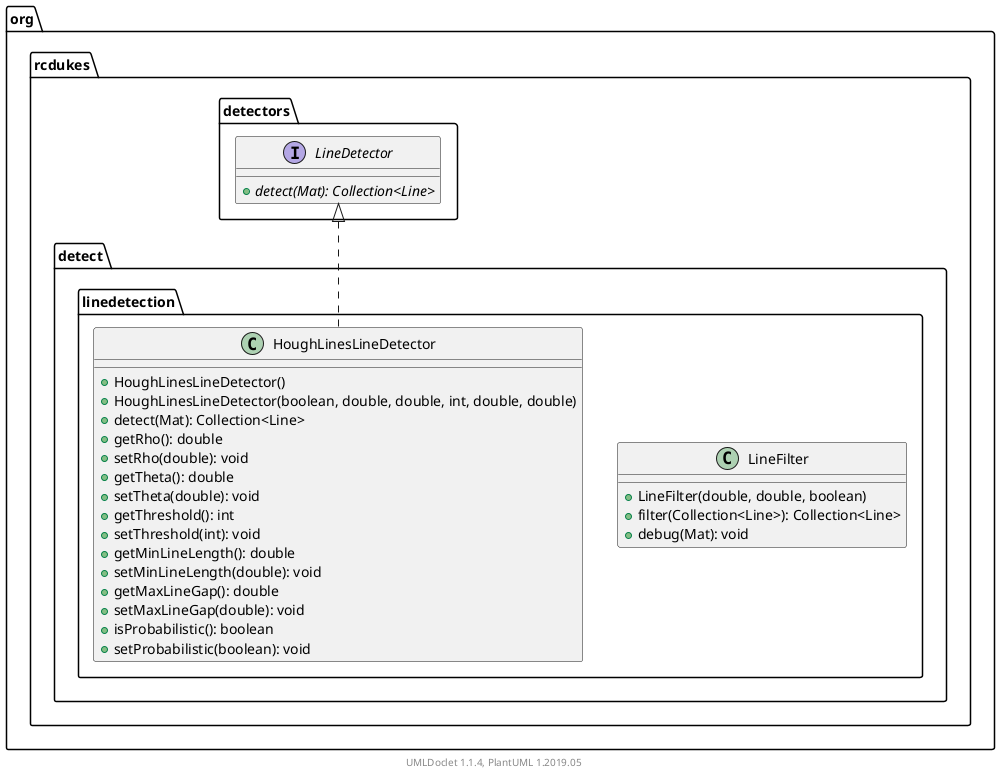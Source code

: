 @startuml

    namespace org.rcdukes.detect.linedetection {

        class LineFilter [[LineFilter.html]] {
            +LineFilter(double, double, boolean)
            +filter(Collection<Line>): Collection<Line>
            +debug(Mat): void
        }

        class HoughLinesLineDetector [[HoughLinesLineDetector.html]] {
            +HoughLinesLineDetector()
            +HoughLinesLineDetector(boolean, double, double, int, double, double)
            +detect(Mat): Collection<Line>
            +getRho(): double
            +setRho(double): void
            +getTheta(): double
            +setTheta(double): void
            +getThreshold(): int
            +setThreshold(int): void
            +getMinLineLength(): double
            +setMinLineLength(double): void
            +getMaxLineGap(): double
            +setMaxLineGap(double): void
            +isProbabilistic(): boolean
            +setProbabilistic(boolean): void
        }

        interface org.rcdukes.detectors.LineDetector {
            {abstract} +detect(Mat): Collection<Line>
        }
        org.rcdukes.detectors.LineDetector <|.. HoughLinesLineDetector

    }


    center footer UMLDoclet 1.1.4, PlantUML 1.2019.05
@enduml
